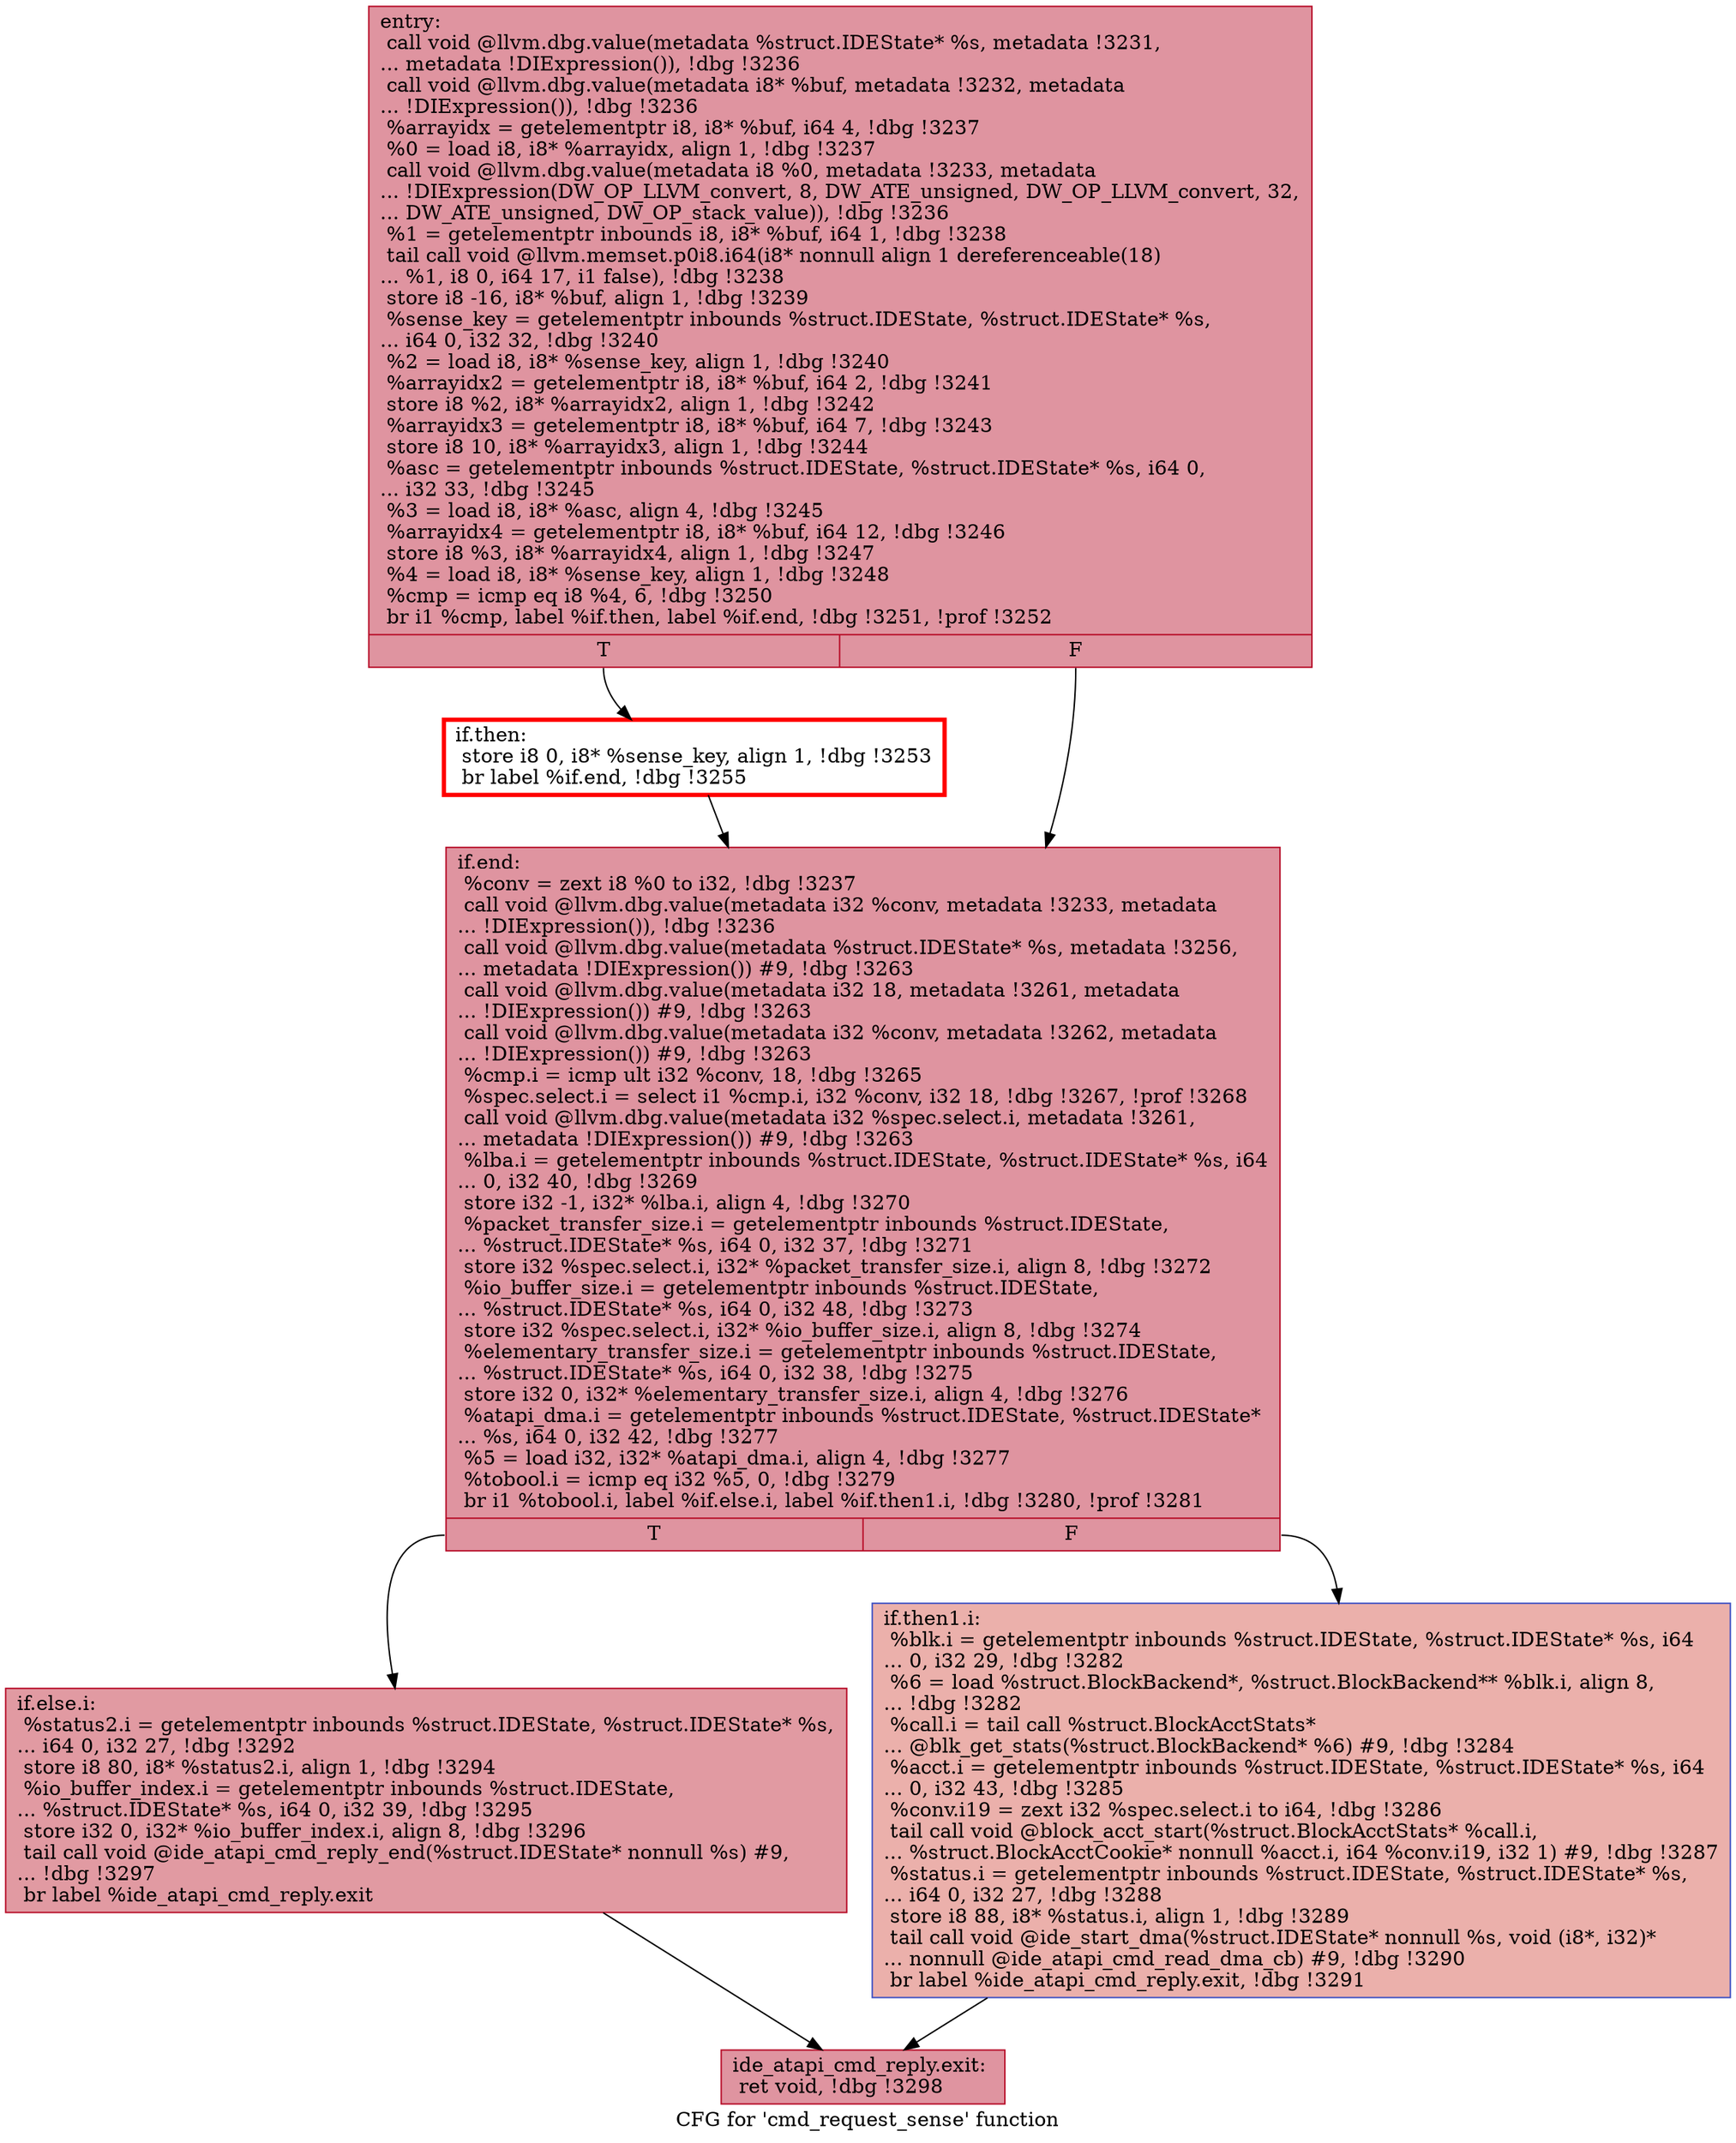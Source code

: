 digraph "CFG for 'cmd_request_sense' function" {
	label="CFG for 'cmd_request_sense' function";

	Node0x5591ecbb3f70 [shape=record,color="#b70d28ff", style=filled, fillcolor="#b70d2870",label="{entry:\l  call void @llvm.dbg.value(metadata %struct.IDEState* %s, metadata !3231,\l... metadata !DIExpression()), !dbg !3236\l  call void @llvm.dbg.value(metadata i8* %buf, metadata !3232, metadata\l... !DIExpression()), !dbg !3236\l  %arrayidx = getelementptr i8, i8* %buf, i64 4, !dbg !3237\l  %0 = load i8, i8* %arrayidx, align 1, !dbg !3237\l  call void @llvm.dbg.value(metadata i8 %0, metadata !3233, metadata\l... !DIExpression(DW_OP_LLVM_convert, 8, DW_ATE_unsigned, DW_OP_LLVM_convert, 32,\l... DW_ATE_unsigned, DW_OP_stack_value)), !dbg !3236\l  %1 = getelementptr inbounds i8, i8* %buf, i64 1, !dbg !3238\l  tail call void @llvm.memset.p0i8.i64(i8* nonnull align 1 dereferenceable(18)\l... %1, i8 0, i64 17, i1 false), !dbg !3238\l  store i8 -16, i8* %buf, align 1, !dbg !3239\l  %sense_key = getelementptr inbounds %struct.IDEState, %struct.IDEState* %s,\l... i64 0, i32 32, !dbg !3240\l  %2 = load i8, i8* %sense_key, align 1, !dbg !3240\l  %arrayidx2 = getelementptr i8, i8* %buf, i64 2, !dbg !3241\l  store i8 %2, i8* %arrayidx2, align 1, !dbg !3242\l  %arrayidx3 = getelementptr i8, i8* %buf, i64 7, !dbg !3243\l  store i8 10, i8* %arrayidx3, align 1, !dbg !3244\l  %asc = getelementptr inbounds %struct.IDEState, %struct.IDEState* %s, i64 0,\l... i32 33, !dbg !3245\l  %3 = load i8, i8* %asc, align 4, !dbg !3245\l  %arrayidx4 = getelementptr i8, i8* %buf, i64 12, !dbg !3246\l  store i8 %3, i8* %arrayidx4, align 1, !dbg !3247\l  %4 = load i8, i8* %sense_key, align 1, !dbg !3248\l  %cmp = icmp eq i8 %4, 6, !dbg !3250\l  br i1 %cmp, label %if.then, label %if.end, !dbg !3251, !prof !3252\l|{<s0>T|<s1>F}}"];
	Node0x5591ecbb3f70:s0 -> Node0x5591ecc0a480;
	Node0x5591ecbb3f70:s1 -> Node0x5591ecbc17a0;
	Node0x5591ecc0a480 [shape=record,penwidth=3.0, color="red",label="{if.then:                                          \l  store i8 0, i8* %sense_key, align 1, !dbg !3253\l  br label %if.end, !dbg !3255\l}"];
	Node0x5591ecc0a480 -> Node0x5591ecbc17a0;
	Node0x5591ecbc17a0 [shape=record,color="#b70d28ff", style=filled, fillcolor="#b70d2870",label="{if.end:                                           \l  %conv = zext i8 %0 to i32, !dbg !3237\l  call void @llvm.dbg.value(metadata i32 %conv, metadata !3233, metadata\l... !DIExpression()), !dbg !3236\l  call void @llvm.dbg.value(metadata %struct.IDEState* %s, metadata !3256,\l... metadata !DIExpression()) #9, !dbg !3263\l  call void @llvm.dbg.value(metadata i32 18, metadata !3261, metadata\l... !DIExpression()) #9, !dbg !3263\l  call void @llvm.dbg.value(metadata i32 %conv, metadata !3262, metadata\l... !DIExpression()) #9, !dbg !3263\l  %cmp.i = icmp ult i32 %conv, 18, !dbg !3265\l  %spec.select.i = select i1 %cmp.i, i32 %conv, i32 18, !dbg !3267, !prof !3268\l  call void @llvm.dbg.value(metadata i32 %spec.select.i, metadata !3261,\l... metadata !DIExpression()) #9, !dbg !3263\l  %lba.i = getelementptr inbounds %struct.IDEState, %struct.IDEState* %s, i64\l... 0, i32 40, !dbg !3269\l  store i32 -1, i32* %lba.i, align 4, !dbg !3270\l  %packet_transfer_size.i = getelementptr inbounds %struct.IDEState,\l... %struct.IDEState* %s, i64 0, i32 37, !dbg !3271\l  store i32 %spec.select.i, i32* %packet_transfer_size.i, align 8, !dbg !3272\l  %io_buffer_size.i = getelementptr inbounds %struct.IDEState,\l... %struct.IDEState* %s, i64 0, i32 48, !dbg !3273\l  store i32 %spec.select.i, i32* %io_buffer_size.i, align 8, !dbg !3274\l  %elementary_transfer_size.i = getelementptr inbounds %struct.IDEState,\l... %struct.IDEState* %s, i64 0, i32 38, !dbg !3275\l  store i32 0, i32* %elementary_transfer_size.i, align 4, !dbg !3276\l  %atapi_dma.i = getelementptr inbounds %struct.IDEState, %struct.IDEState*\l... %s, i64 0, i32 42, !dbg !3277\l  %5 = load i32, i32* %atapi_dma.i, align 4, !dbg !3277\l  %tobool.i = icmp eq i32 %5, 0, !dbg !3279\l  br i1 %tobool.i, label %if.else.i, label %if.then1.i, !dbg !3280, !prof !3281\l|{<s0>T|<s1>F}}"];
	Node0x5591ecbc17a0:s0 -> Node0x5591ecbed440;
	Node0x5591ecbc17a0:s1 -> Node0x5591ec9eb0f0;
	Node0x5591ec9eb0f0 [shape=record,color="#3d50c3ff", style=filled, fillcolor="#d24b4070",label="{if.then1.i:                                       \l  %blk.i = getelementptr inbounds %struct.IDEState, %struct.IDEState* %s, i64\l... 0, i32 29, !dbg !3282\l  %6 = load %struct.BlockBackend*, %struct.BlockBackend** %blk.i, align 8,\l... !dbg !3282\l  %call.i = tail call %struct.BlockAcctStats*\l... @blk_get_stats(%struct.BlockBackend* %6) #9, !dbg !3284\l  %acct.i = getelementptr inbounds %struct.IDEState, %struct.IDEState* %s, i64\l... 0, i32 43, !dbg !3285\l  %conv.i19 = zext i32 %spec.select.i to i64, !dbg !3286\l  tail call void @block_acct_start(%struct.BlockAcctStats* %call.i,\l... %struct.BlockAcctCookie* nonnull %acct.i, i64 %conv.i19, i32 1) #9, !dbg !3287\l  %status.i = getelementptr inbounds %struct.IDEState, %struct.IDEState* %s,\l... i64 0, i32 27, !dbg !3288\l  store i8 88, i8* %status.i, align 1, !dbg !3289\l  tail call void @ide_start_dma(%struct.IDEState* nonnull %s, void (i8*, i32)*\l... nonnull @ide_atapi_cmd_read_dma_cb) #9, !dbg !3290\l  br label %ide_atapi_cmd_reply.exit, !dbg !3291\l}"];
	Node0x5591ec9eb0f0 -> Node0x5591ecc06710;
	Node0x5591ecbed440 [shape=record,color="#b70d28ff", style=filled, fillcolor="#bb1b2c70",label="{if.else.i:                                        \l  %status2.i = getelementptr inbounds %struct.IDEState, %struct.IDEState* %s,\l... i64 0, i32 27, !dbg !3292\l  store i8 80, i8* %status2.i, align 1, !dbg !3294\l  %io_buffer_index.i = getelementptr inbounds %struct.IDEState,\l... %struct.IDEState* %s, i64 0, i32 39, !dbg !3295\l  store i32 0, i32* %io_buffer_index.i, align 8, !dbg !3296\l  tail call void @ide_atapi_cmd_reply_end(%struct.IDEState* nonnull %s) #9,\l... !dbg !3297\l  br label %ide_atapi_cmd_reply.exit\l}"];
	Node0x5591ecbed440 -> Node0x5591ecc06710;
	Node0x5591ecc06710 [shape=record,color="#b70d28ff", style=filled, fillcolor="#b70d2870",label="{ide_atapi_cmd_reply.exit:                         \l  ret void, !dbg !3298\l}"];
}
